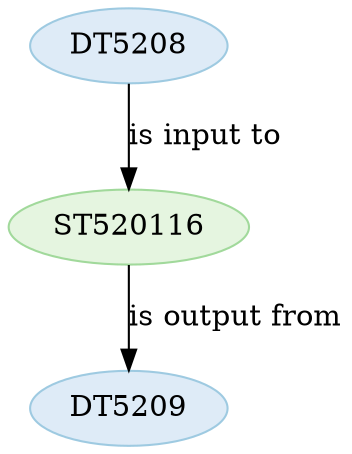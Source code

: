 strict digraph {


	"DT5208" [ color="2", colorscheme="blues3", fillcolor="1", style="filled",  weight=0 ];

	"DT5208" -> "ST520116" [ label="is input to", labeltooltip="DT5208 - is input to - ST520116",  weight=0 ];

	"DT5209" [ color="2", colorscheme="blues3", fillcolor="1", style="filled",  weight=0 ];

	"ST520116" [ color="2", colorscheme="greens3", fillcolor="1", style="filled",  weight=0 ];

	"ST520116" -> "DT5209" [ label="is output from", labeltooltip="DT5209 - is output from - ST520116",  weight=0 ];

}

